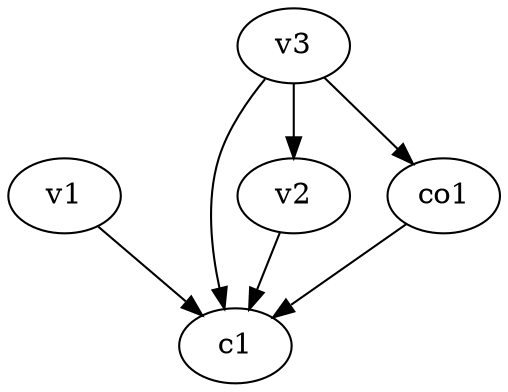 strict digraph  {
c1;
v1;
v2;
v3;
co1;
v1 -> c1  [weight=1];
v2 -> c1  [weight=1];
v3 -> c1  [weight=1];
v3 -> co1  [weight=1];
v3 -> v2  [weight=1];
co1 -> c1  [weight=1];
}
